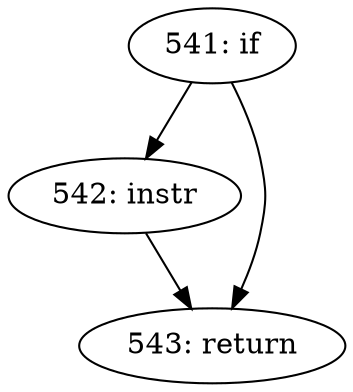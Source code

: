 digraph CFG_TCP_ECN_queue_cwr {
541 [label="541: if"]
	541 -> 542
	541 -> 543
542 [label="542: instr"]
	542 -> 543
543 [label="543: return"]
	
}
